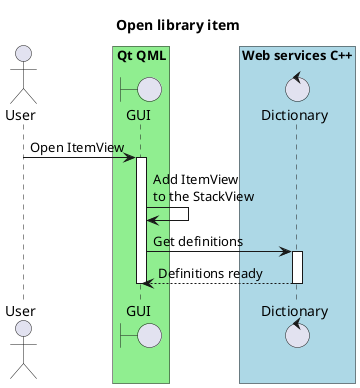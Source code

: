 @startuml

title Open library item

actor User as user

box "Qt QML" #LightGreen
  boundary "GUI" as gui
end box

box "Web services C++" #LightBlue
  control Dictionary as dict
end box

user -> gui : Open ItemView
activate gui
gui -> gui : Add ItemView\nto the StackView
gui -> dict : Get definitions
activate dict
dict --> gui : Definitions ready
deactivate dict
deactivate gui

@enduml
